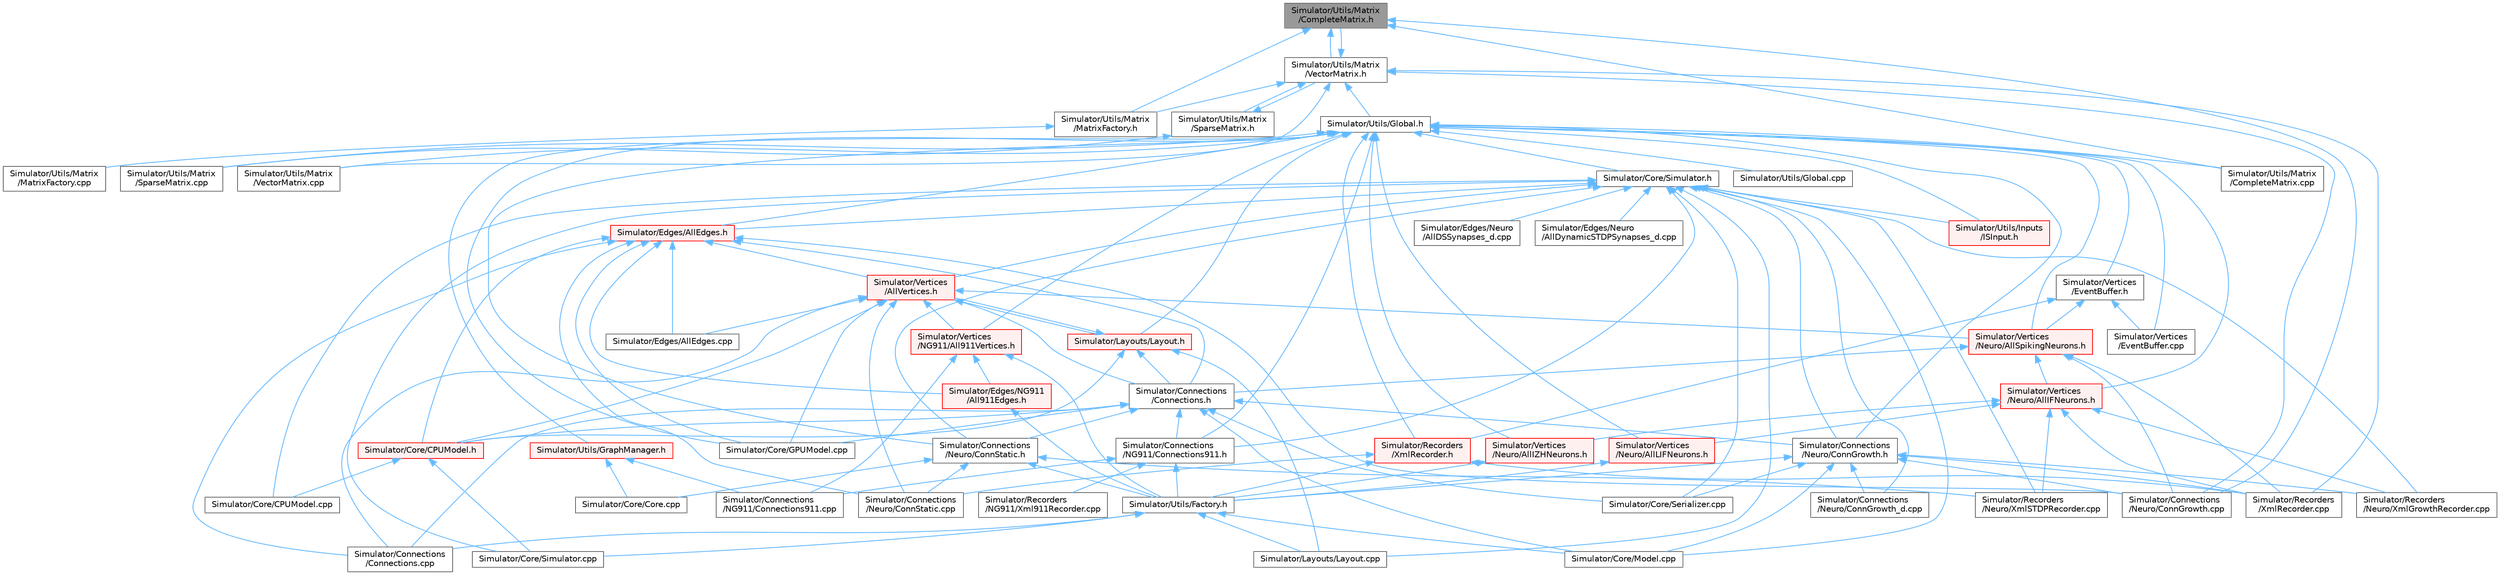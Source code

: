 digraph "Simulator/Utils/Matrix/CompleteMatrix.h"
{
 // LATEX_PDF_SIZE
  bgcolor="transparent";
  edge [fontname=Helvetica,fontsize=10,labelfontname=Helvetica,labelfontsize=10];
  node [fontname=Helvetica,fontsize=10,shape=box,height=0.2,width=0.4];
  Node1 [id="Node000001",label="Simulator/Utils/Matrix\l/CompleteMatrix.h",height=0.2,width=0.4,color="gray40", fillcolor="grey60", style="filled", fontcolor="black",tooltip="An efficient implementation of a dynamically-allocated 2D array."];
  Node1 -> Node2 [id="edge1_Node000001_Node000002",dir="back",color="steelblue1",style="solid",tooltip=" "];
  Node2 [id="Node000002",label="Simulator/Connections\l/Neuro/ConnGrowth.cpp",height=0.2,width=0.4,color="grey40", fillcolor="white", style="filled",URL="$_conn_growth_8cpp.html",tooltip="The model of the activity-dependent neurite outgrowth."];
  Node1 -> Node3 [id="edge2_Node000001_Node000003",dir="back",color="steelblue1",style="solid",tooltip=" "];
  Node3 [id="Node000003",label="Simulator/Utils/Matrix\l/CompleteMatrix.cpp",height=0.2,width=0.4,color="grey40", fillcolor="white", style="filled",URL="$_complete_matrix_8cpp.html",tooltip="An efficient implementation of a dynamically-allocated 2D array."];
  Node1 -> Node4 [id="edge3_Node000001_Node000004",dir="back",color="steelblue1",style="solid",tooltip=" "];
  Node4 [id="Node000004",label="Simulator/Utils/Matrix\l/MatrixFactory.h",height=0.2,width=0.4,color="grey40", fillcolor="white", style="filled",URL="$_matrix_factory_8h.html",tooltip="Deserializes Matrices from XML."];
  Node4 -> Node5 [id="edge4_Node000004_Node000005",dir="back",color="steelblue1",style="solid",tooltip=" "];
  Node5 [id="Node000005",label="Simulator/Utils/Matrix\l/MatrixFactory.cpp",height=0.2,width=0.4,color="grey40", fillcolor="white", style="filled",URL="$_matrix_factory_8cpp.html",tooltip="Deserializes Matrices from XML."];
  Node1 -> Node6 [id="edge5_Node000001_Node000006",dir="back",color="steelblue1",style="solid",tooltip=" "];
  Node6 [id="Node000006",label="Simulator/Utils/Matrix\l/VectorMatrix.h",height=0.2,width=0.4,color="grey40", fillcolor="white", style="filled",URL="$_vector_matrix_8h.html",tooltip="An efficient implementation of a dynamically-allocated 1D array."];
  Node6 -> Node2 [id="edge6_Node000006_Node000002",dir="back",color="steelblue1",style="solid",tooltip=" "];
  Node6 -> Node7 [id="edge7_Node000006_Node000007",dir="back",color="steelblue1",style="solid",tooltip=" "];
  Node7 [id="Node000007",label="Simulator/Recorders\l/XmlRecorder.cpp",height=0.2,width=0.4,color="grey40", fillcolor="white", style="filled",URL="$_xml_recorder_8cpp.html",tooltip="An implementation for recording spikes history on xml file."];
  Node6 -> Node8 [id="edge8_Node000006_Node000008",dir="back",color="steelblue1",style="solid",tooltip=" "];
  Node8 [id="Node000008",label="Simulator/Utils/Global.h",height=0.2,width=0.4,color="grey40", fillcolor="white", style="filled",URL="$_global_8h.html",tooltip="Globally available functions/variables and default parameter values."];
  Node8 -> Node9 [id="edge9_Node000008_Node000009",dir="back",color="steelblue1",style="solid",tooltip=" "];
  Node9 [id="Node000009",label="Simulator/Connections\l/NG911/Connections911.h",height=0.2,width=0.4,color="grey40", fillcolor="white", style="filled",URL="$_connections911_8h.html",tooltip="The model of the static network."];
  Node9 -> Node10 [id="edge10_Node000009_Node000010",dir="back",color="steelblue1",style="solid",tooltip=" "];
  Node10 [id="Node000010",label="Simulator/Connections\l/NG911/Connections911.cpp",height=0.2,width=0.4,color="grey40", fillcolor="white", style="filled",URL="$_connections911_8cpp.html",tooltip="The model of the static network."];
  Node9 -> Node11 [id="edge11_Node000009_Node000011",dir="back",color="steelblue1",style="solid",tooltip=" "];
  Node11 [id="Node000011",label="Simulator/Recorders\l/NG911/Xml911Recorder.cpp",height=0.2,width=0.4,color="grey40", fillcolor="white", style="filled",URL="$_xml911_recorder_8cpp.html",tooltip="Header file for Xml911Recorder.h."];
  Node9 -> Node12 [id="edge12_Node000009_Node000012",dir="back",color="steelblue1",style="solid",tooltip=" "];
  Node12 [id="Node000012",label="Simulator/Utils/Factory.h",height=0.2,width=0.4,color="grey40", fillcolor="white", style="filled",URL="$_factory_8h.html",tooltip="A factory template for creating factory class for any subsystem that requires a factory to create a (..."];
  Node12 -> Node13 [id="edge13_Node000012_Node000013",dir="back",color="steelblue1",style="solid",tooltip=" "];
  Node13 [id="Node000013",label="Simulator/Connections\l/Connections.cpp",height=0.2,width=0.4,color="grey40", fillcolor="white", style="filled",URL="$_connections_8cpp.html",tooltip="Methods for creating and updating connections."];
  Node12 -> Node14 [id="edge14_Node000012_Node000014",dir="back",color="steelblue1",style="solid",tooltip=" "];
  Node14 [id="Node000014",label="Simulator/Core/Model.cpp",height=0.2,width=0.4,color="grey40", fillcolor="white", style="filled",URL="$_model_8cpp.html",tooltip="Implementation of Model for the graph-based networks."];
  Node12 -> Node15 [id="edge15_Node000012_Node000015",dir="back",color="steelblue1",style="solid",tooltip=" "];
  Node15 [id="Node000015",label="Simulator/Core/Simulator.cpp",height=0.2,width=0.4,color="grey40", fillcolor="white", style="filled",URL="$_simulator_8cpp.html",tooltip="Platform independent base class for the Brain Grid simulator. Simulator is a singleton class (a class..."];
  Node12 -> Node16 [id="edge16_Node000012_Node000016",dir="back",color="steelblue1",style="solid",tooltip=" "];
  Node16 [id="Node000016",label="Simulator/Layouts/Layout.cpp",height=0.2,width=0.4,color="grey40", fillcolor="white", style="filled",URL="$_layout_8cpp.html",tooltip="The Layout class defines the layout of neurons in neural networks."];
  Node8 -> Node17 [id="edge17_Node000008_Node000017",dir="back",color="steelblue1",style="solid",tooltip=" "];
  Node17 [id="Node000017",label="Simulator/Connections\l/Neuro/ConnGrowth.h",height=0.2,width=0.4,color="grey40", fillcolor="white", style="filled",URL="$_conn_growth_8h.html",tooltip="The model of the activity-dependent neurite outgrowth."];
  Node17 -> Node2 [id="edge18_Node000017_Node000002",dir="back",color="steelblue1",style="solid",tooltip=" "];
  Node17 -> Node18 [id="edge19_Node000017_Node000018",dir="back",color="steelblue1",style="solid",tooltip=" "];
  Node18 [id="Node000018",label="Simulator/Connections\l/Neuro/ConnGrowth_d.cpp",height=0.2,width=0.4,color="grey40", fillcolor="white", style="filled",URL="$_conn_growth__d_8cpp.html",tooltip="Update the weights of the Synapses in the simulation."];
  Node17 -> Node14 [id="edge20_Node000017_Node000014",dir="back",color="steelblue1",style="solid",tooltip=" "];
  Node17 -> Node19 [id="edge21_Node000017_Node000019",dir="back",color="steelblue1",style="solid",tooltip=" "];
  Node19 [id="Node000019",label="Simulator/Core/Serializer.cpp",height=0.2,width=0.4,color="grey40", fillcolor="white", style="filled",URL="$_serializer_8cpp.html",tooltip="Handles implementation details of serialization and deserialization of synapses."];
  Node17 -> Node20 [id="edge22_Node000017_Node000020",dir="back",color="steelblue1",style="solid",tooltip=" "];
  Node20 [id="Node000020",label="Simulator/Recorders\l/Neuro/XmlGrowthRecorder.cpp",height=0.2,width=0.4,color="grey40", fillcolor="white", style="filled",URL="$_xml_growth_recorder_8cpp.html",tooltip="An implementation for recording spikes history in an XML file for growth simulations."];
  Node17 -> Node7 [id="edge23_Node000017_Node000007",dir="back",color="steelblue1",style="solid",tooltip=" "];
  Node17 -> Node12 [id="edge24_Node000017_Node000012",dir="back",color="steelblue1",style="solid",tooltip=" "];
  Node8 -> Node21 [id="edge25_Node000008_Node000021",dir="back",color="steelblue1",style="solid",tooltip=" "];
  Node21 [id="Node000021",label="Simulator/Connections\l/Neuro/ConnStatic.h",height=0.2,width=0.4,color="grey40", fillcolor="white", style="filled",URL="$_conn_static_8h.html",tooltip="The model of the small world network."];
  Node21 -> Node22 [id="edge26_Node000021_Node000022",dir="back",color="steelblue1",style="solid",tooltip=" "];
  Node22 [id="Node000022",label="Simulator/Connections\l/Neuro/ConnStatic.cpp",height=0.2,width=0.4,color="grey40", fillcolor="white", style="filled",URL="$_conn_static_8cpp.html",tooltip="The model of the small world network."];
  Node21 -> Node23 [id="edge27_Node000021_Node000023",dir="back",color="steelblue1",style="solid",tooltip=" "];
  Node23 [id="Node000023",label="Simulator/Core/Core.cpp",height=0.2,width=0.4,color="grey40", fillcolor="white", style="filled",URL="$_core_8cpp.html",tooltip="Orchestrates most functionality in the simulation."];
  Node21 -> Node24 [id="edge28_Node000021_Node000024",dir="back",color="steelblue1",style="solid",tooltip=" "];
  Node24 [id="Node000024",label="Simulator/Recorders\l/Neuro/XmlSTDPRecorder.cpp",height=0.2,width=0.4,color="grey40", fillcolor="white", style="filled",URL="$_xml_s_t_d_p_recorder_8cpp_source.html",tooltip=" "];
  Node21 -> Node12 [id="edge29_Node000021_Node000012",dir="back",color="steelblue1",style="solid",tooltip=" "];
  Node8 -> Node25 [id="edge30_Node000008_Node000025",dir="back",color="steelblue1",style="solid",tooltip=" "];
  Node25 [id="Node000025",label="Simulator/Core/GPUModel.cpp",height=0.2,width=0.4,color="grey40", fillcolor="white", style="filled",URL="$_g_p_u_model_8cpp.html",tooltip="Implementation of Model for the spiking neural networks."];
  Node8 -> Node26 [id="edge31_Node000008_Node000026",dir="back",color="steelblue1",style="solid",tooltip=" "];
  Node26 [id="Node000026",label="Simulator/Core/Simulator.h",height=0.2,width=0.4,color="grey40", fillcolor="white", style="filled",URL="$_simulator_8h.html",tooltip="Platform independent base class for the Brain Grid simulator. Simulator is a singleton class (a class..."];
  Node26 -> Node9 [id="edge32_Node000026_Node000009",dir="back",color="steelblue1",style="solid",tooltip=" "];
  Node26 -> Node17 [id="edge33_Node000026_Node000017",dir="back",color="steelblue1",style="solid",tooltip=" "];
  Node26 -> Node18 [id="edge34_Node000026_Node000018",dir="back",color="steelblue1",style="solid",tooltip=" "];
  Node26 -> Node21 [id="edge35_Node000026_Node000021",dir="back",color="steelblue1",style="solid",tooltip=" "];
  Node26 -> Node27 [id="edge36_Node000026_Node000027",dir="back",color="steelblue1",style="solid",tooltip=" "];
  Node27 [id="Node000027",label="Simulator/Core/CPUModel.cpp",height=0.2,width=0.4,color="grey40", fillcolor="white", style="filled",URL="$_c_p_u_model_8cpp.html",tooltip="Implementation of Model for graph-based networks."];
  Node26 -> Node14 [id="edge37_Node000026_Node000014",dir="back",color="steelblue1",style="solid",tooltip=" "];
  Node26 -> Node19 [id="edge38_Node000026_Node000019",dir="back",color="steelblue1",style="solid",tooltip=" "];
  Node26 -> Node15 [id="edge39_Node000026_Node000015",dir="back",color="steelblue1",style="solid",tooltip=" "];
  Node26 -> Node28 [id="edge40_Node000026_Node000028",dir="back",color="steelblue1",style="solid",tooltip=" "];
  Node28 [id="Node000028",label="Simulator/Edges/AllEdges.h",height=0.2,width=0.4,color="red", fillcolor="#FFF0F0", style="filled",URL="$_all_edges_8h.html",tooltip="An interface and top level implementation for edge classes."];
  Node28 -> Node13 [id="edge41_Node000028_Node000013",dir="back",color="steelblue1",style="solid",tooltip=" "];
  Node28 -> Node29 [id="edge42_Node000028_Node000029",dir="back",color="steelblue1",style="solid",tooltip=" "];
  Node29 [id="Node000029",label="Simulator/Connections\l/Connections.h",height=0.2,width=0.4,color="grey40", fillcolor="white", style="filled",URL="$_connections_8h.html",tooltip="The base class of all connections classes."];
  Node29 -> Node13 [id="edge43_Node000029_Node000013",dir="back",color="steelblue1",style="solid",tooltip=" "];
  Node29 -> Node9 [id="edge44_Node000029_Node000009",dir="back",color="steelblue1",style="solid",tooltip=" "];
  Node29 -> Node17 [id="edge45_Node000029_Node000017",dir="back",color="steelblue1",style="solid",tooltip=" "];
  Node29 -> Node21 [id="edge46_Node000029_Node000021",dir="back",color="steelblue1",style="solid",tooltip=" "];
  Node29 -> Node30 [id="edge47_Node000029_Node000030",dir="back",color="steelblue1",style="solid",tooltip=" "];
  Node30 [id="Node000030",label="Simulator/Core/CPUModel.h",height=0.2,width=0.4,color="red", fillcolor="#FFF0F0", style="filled",URL="$_c_p_u_model_8h.html",tooltip="Implementation of Model for execution on CPU (single core)."];
  Node30 -> Node27 [id="edge48_Node000030_Node000027",dir="back",color="steelblue1",style="solid",tooltip=" "];
  Node30 -> Node15 [id="edge49_Node000030_Node000015",dir="back",color="steelblue1",style="solid",tooltip=" "];
  Node29 -> Node25 [id="edge50_Node000029_Node000025",dir="back",color="steelblue1",style="solid",tooltip=" "];
  Node29 -> Node14 [id="edge51_Node000029_Node000014",dir="back",color="steelblue1",style="solid",tooltip=" "];
  Node29 -> Node19 [id="edge52_Node000029_Node000019",dir="back",color="steelblue1",style="solid",tooltip=" "];
  Node28 -> Node2 [id="edge53_Node000028_Node000002",dir="back",color="steelblue1",style="solid",tooltip=" "];
  Node28 -> Node22 [id="edge54_Node000028_Node000022",dir="back",color="steelblue1",style="solid",tooltip=" "];
  Node28 -> Node30 [id="edge55_Node000028_Node000030",dir="back",color="steelblue1",style="solid",tooltip=" "];
  Node28 -> Node25 [id="edge56_Node000028_Node000025",dir="back",color="steelblue1",style="solid",tooltip=" "];
  Node28 -> Node32 [id="edge57_Node000028_Node000032",dir="back",color="steelblue1",style="solid",tooltip=" "];
  Node32 [id="Node000032",label="Simulator/Edges/AllEdges.cpp",height=0.2,width=0.4,color="grey40", fillcolor="white", style="filled",URL="$_all_edges_8cpp.html",tooltip="A container of all edge data."];
  Node28 -> Node33 [id="edge58_Node000028_Node000033",dir="back",color="steelblue1",style="solid",tooltip=" "];
  Node33 [id="Node000033",label="Simulator/Edges/NG911\l/All911Edges.h",height=0.2,width=0.4,color="red", fillcolor="#FFF0F0", style="filled",URL="$_all911_edges_8h.html",tooltip="A container of all 911 edge data."];
  Node33 -> Node12 [id="edge59_Node000033_Node000012",dir="back",color="steelblue1",style="solid",tooltip=" "];
  Node28 -> Node74 [id="edge60_Node000028_Node000074",dir="back",color="steelblue1",style="solid",tooltip=" "];
  Node74 [id="Node000074",label="Simulator/Vertices\l/AllVertices.h",height=0.2,width=0.4,color="red", fillcolor="#FFF0F0", style="filled",URL="$_all_vertices_8h.html",tooltip="A container of the base class of all vertex data."];
  Node74 -> Node13 [id="edge61_Node000074_Node000013",dir="back",color="steelblue1",style="solid",tooltip=" "];
  Node74 -> Node29 [id="edge62_Node000074_Node000029",dir="back",color="steelblue1",style="solid",tooltip=" "];
  Node74 -> Node22 [id="edge63_Node000074_Node000022",dir="back",color="steelblue1",style="solid",tooltip=" "];
  Node74 -> Node30 [id="edge64_Node000074_Node000030",dir="back",color="steelblue1",style="solid",tooltip=" "];
  Node74 -> Node25 [id="edge65_Node000074_Node000025",dir="back",color="steelblue1",style="solid",tooltip=" "];
  Node74 -> Node32 [id="edge66_Node000074_Node000032",dir="back",color="steelblue1",style="solid",tooltip=" "];
  Node74 -> Node88 [id="edge67_Node000074_Node000088",dir="back",color="steelblue1",style="solid",tooltip=" "];
  Node88 [id="Node000088",label="Simulator/Layouts/Layout.h",height=0.2,width=0.4,color="red", fillcolor="#FFF0F0", style="filled",URL="$_layout_8h.html",tooltip="The Layout class defines the layout of neurons in neural networks."];
  Node88 -> Node29 [id="edge68_Node000088_Node000029",dir="back",color="steelblue1",style="solid",tooltip=" "];
  Node88 -> Node30 [id="edge69_Node000088_Node000030",dir="back",color="steelblue1",style="solid",tooltip=" "];
  Node88 -> Node16 [id="edge70_Node000088_Node000016",dir="back",color="steelblue1",style="solid",tooltip=" "];
  Node88 -> Node74 [id="edge71_Node000088_Node000074",dir="back",color="steelblue1",style="solid",tooltip=" "];
  Node74 -> Node97 [id="edge72_Node000074_Node000097",dir="back",color="steelblue1",style="solid",tooltip=" "];
  Node97 [id="Node000097",label="Simulator/Vertices\l/NG911/All911Vertices.h",height=0.2,width=0.4,color="red", fillcolor="#FFF0F0", style="filled",URL="$_all911_vertices_8h.html",tooltip="A container of all 911 vertex data."];
  Node97 -> Node10 [id="edge73_Node000097_Node000010",dir="back",color="steelblue1",style="solid",tooltip=" "];
  Node97 -> Node33 [id="edge74_Node000097_Node000033",dir="back",color="steelblue1",style="solid",tooltip=" "];
  Node97 -> Node12 [id="edge75_Node000097_Node000012",dir="back",color="steelblue1",style="solid",tooltip=" "];
  Node74 -> Node66 [id="edge76_Node000074_Node000066",dir="back",color="steelblue1",style="solid",tooltip=" "];
  Node66 [id="Node000066",label="Simulator/Vertices\l/Neuro/AllSpikingNeurons.h",height=0.2,width=0.4,color="red", fillcolor="#FFF0F0", style="filled",URL="$_all_spiking_neurons_8h.html",tooltip="A container of all spiking neuron data."];
  Node66 -> Node29 [id="edge77_Node000066_Node000029",dir="back",color="steelblue1",style="solid",tooltip=" "];
  Node66 -> Node2 [id="edge78_Node000066_Node000002",dir="back",color="steelblue1",style="solid",tooltip=" "];
  Node66 -> Node7 [id="edge79_Node000066_Node000007",dir="back",color="steelblue1",style="solid",tooltip=" "];
  Node66 -> Node67 [id="edge80_Node000066_Node000067",dir="back",color="steelblue1",style="solid",tooltip=" "];
  Node67 [id="Node000067",label="Simulator/Vertices\l/Neuro/AllIFNeurons.h",height=0.2,width=0.4,color="red", fillcolor="#FFF0F0", style="filled",URL="$_all_i_f_neurons_8h.html",tooltip="A container of all Integate and Fire (IF) neuron data."];
  Node67 -> Node20 [id="edge81_Node000067_Node000020",dir="back",color="steelblue1",style="solid",tooltip=" "];
  Node67 -> Node24 [id="edge82_Node000067_Node000024",dir="back",color="steelblue1",style="solid",tooltip=" "];
  Node67 -> Node7 [id="edge83_Node000067_Node000007",dir="back",color="steelblue1",style="solid",tooltip=" "];
  Node67 -> Node71 [id="edge84_Node000067_Node000071",dir="back",color="steelblue1",style="solid",tooltip=" "];
  Node71 [id="Node000071",label="Simulator/Vertices\l/Neuro/AllIZHNeurons.h",height=0.2,width=0.4,color="red", fillcolor="#FFF0F0", style="filled",URL="$_all_i_z_h_neurons_8h.html",tooltip="A container of all Izhikevich neuron data."];
  Node71 -> Node12 [id="edge85_Node000071_Node000012",dir="back",color="steelblue1",style="solid",tooltip=" "];
  Node67 -> Node63 [id="edge86_Node000067_Node000063",dir="back",color="steelblue1",style="solid",tooltip=" "];
  Node63 [id="Node000063",label="Simulator/Vertices\l/Neuro/AllLIFNeurons.h",height=0.2,width=0.4,color="red", fillcolor="#FFF0F0", style="filled",URL="$_all_l_i_f_neurons_8h.html",tooltip="A container of all LIF neuron data."];
  Node63 -> Node12 [id="edge87_Node000063_Node000012",dir="back",color="steelblue1",style="solid",tooltip=" "];
  Node26 -> Node40 [id="edge88_Node000026_Node000040",dir="back",color="steelblue1",style="solid",tooltip=" "];
  Node40 [id="Node000040",label="Simulator/Edges/Neuro\l/AllDSSynapses_d.cpp",height=0.2,width=0.4,color="grey40", fillcolor="white", style="filled",URL="$_all_d_s_synapses__d_8cpp.html",tooltip="A container of all DS synapse data."];
  Node26 -> Node47 [id="edge89_Node000026_Node000047",dir="back",color="steelblue1",style="solid",tooltip=" "];
  Node47 [id="Node000047",label="Simulator/Edges/Neuro\l/AllDynamicSTDPSynapses_d.cpp",height=0.2,width=0.4,color="grey40", fillcolor="white", style="filled",URL="$_all_dynamic_s_t_d_p_synapses__d_8cpp.html",tooltip="A container of all dynamic STDP synapse data."];
  Node26 -> Node16 [id="edge90_Node000026_Node000016",dir="back",color="steelblue1",style="solid",tooltip=" "];
  Node26 -> Node20 [id="edge91_Node000026_Node000020",dir="back",color="steelblue1",style="solid",tooltip=" "];
  Node26 -> Node24 [id="edge92_Node000026_Node000024",dir="back",color="steelblue1",style="solid",tooltip=" "];
  Node26 -> Node80 [id="edge93_Node000026_Node000080",dir="back",color="steelblue1",style="solid",tooltip=" "];
  Node80 [id="Node000080",label="Simulator/Utils/Inputs\l/ISInput.h",height=0.2,width=0.4,color="red", fillcolor="#FFF0F0", style="filled",URL="$_i_s_input_8h.html",tooltip="An interface for stimulus input classes."];
  Node26 -> Node74 [id="edge94_Node000026_Node000074",dir="back",color="steelblue1",style="solid",tooltip=" "];
  Node8 -> Node28 [id="edge95_Node000008_Node000028",dir="back",color="steelblue1",style="solid",tooltip=" "];
  Node8 -> Node88 [id="edge96_Node000008_Node000088",dir="back",color="steelblue1",style="solid",tooltip=" "];
  Node8 -> Node79 [id="edge97_Node000008_Node000079",dir="back",color="steelblue1",style="solid",tooltip=" "];
  Node79 [id="Node000079",label="Simulator/Recorders\l/XmlRecorder.h",height=0.2,width=0.4,color="red", fillcolor="#FFF0F0", style="filled",URL="$_xml_recorder_8h.html",tooltip="An implementation for recording spikes history on xml file."];
  Node79 -> Node22 [id="edge98_Node000079_Node000022",dir="back",color="steelblue1",style="solid",tooltip=" "];
  Node79 -> Node7 [id="edge99_Node000079_Node000007",dir="back",color="steelblue1",style="solid",tooltip=" "];
  Node79 -> Node12 [id="edge100_Node000079_Node000012",dir="back",color="steelblue1",style="solid",tooltip=" "];
  Node8 -> Node98 [id="edge101_Node000008_Node000098",dir="back",color="steelblue1",style="solid",tooltip=" "];
  Node98 [id="Node000098",label="Simulator/Utils/Global.cpp",height=0.2,width=0.4,color="grey40", fillcolor="white", style="filled",URL="$_global_8cpp.html",tooltip="Globally available functions/variables and default parameter values."];
  Node8 -> Node99 [id="edge102_Node000008_Node000099",dir="back",color="steelblue1",style="solid",tooltip=" "];
  Node99 [id="Node000099",label="Simulator/Utils/GraphManager.h",height=0.2,width=0.4,color="red", fillcolor="#FFF0F0", style="filled",URL="$_graph_manager_8h.html",tooltip="A basic Template Circular Buffer."];
  Node99 -> Node10 [id="edge103_Node000099_Node000010",dir="back",color="steelblue1",style="solid",tooltip=" "];
  Node99 -> Node23 [id="edge104_Node000099_Node000023",dir="back",color="steelblue1",style="solid",tooltip=" "];
  Node8 -> Node80 [id="edge105_Node000008_Node000080",dir="back",color="steelblue1",style="solid",tooltip=" "];
  Node8 -> Node3 [id="edge106_Node000008_Node000003",dir="back",color="steelblue1",style="solid",tooltip=" "];
  Node8 -> Node101 [id="edge107_Node000008_Node000101",dir="back",color="steelblue1",style="solid",tooltip=" "];
  Node101 [id="Node000101",label="Simulator/Utils/Matrix\l/SparseMatrix.cpp",height=0.2,width=0.4,color="grey40", fillcolor="white", style="filled",URL="$_sparse_matrix_8cpp.html",tooltip="An efficient implementation of a dynamically-allocated 2D sparse array. Self-allocating and de-alloca..."];
  Node8 -> Node102 [id="edge108_Node000008_Node000102",dir="back",color="steelblue1",style="solid",tooltip=" "];
  Node102 [id="Node000102",label="Simulator/Utils/Matrix\l/VectorMatrix.cpp",height=0.2,width=0.4,color="grey40", fillcolor="white", style="filled",URL="$_vector_matrix_8cpp.html",tooltip="An efficient implementation of a dynamically-allocated 1D array."];
  Node8 -> Node103 [id="edge109_Node000008_Node000103",dir="back",color="steelblue1",style="solid",tooltip=" "];
  Node103 [id="Node000103",label="Simulator/Vertices\l/EventBuffer.cpp",height=0.2,width=0.4,color="grey40", fillcolor="white", style="filled",URL="$_event_buffer_8cpp.html",tooltip="Encapsulation of vertex event buffering."];
  Node8 -> Node104 [id="edge110_Node000008_Node000104",dir="back",color="steelblue1",style="solid",tooltip=" "];
  Node104 [id="Node000104",label="Simulator/Vertices\l/EventBuffer.h",height=0.2,width=0.4,color="grey40", fillcolor="white", style="filled",URL="$_event_buffer_8h.html",tooltip="Encapsulation of vertex event buffering."];
  Node104 -> Node79 [id="edge111_Node000104_Node000079",dir="back",color="steelblue1",style="solid",tooltip=" "];
  Node104 -> Node103 [id="edge112_Node000104_Node000103",dir="back",color="steelblue1",style="solid",tooltip=" "];
  Node104 -> Node66 [id="edge113_Node000104_Node000066",dir="back",color="steelblue1",style="solid",tooltip=" "];
  Node8 -> Node97 [id="edge114_Node000008_Node000097",dir="back",color="steelblue1",style="solid",tooltip=" "];
  Node8 -> Node67 [id="edge115_Node000008_Node000067",dir="back",color="steelblue1",style="solid",tooltip=" "];
  Node8 -> Node71 [id="edge116_Node000008_Node000071",dir="back",color="steelblue1",style="solid",tooltip=" "];
  Node8 -> Node63 [id="edge117_Node000008_Node000063",dir="back",color="steelblue1",style="solid",tooltip=" "];
  Node8 -> Node66 [id="edge118_Node000008_Node000066",dir="back",color="steelblue1",style="solid",tooltip=" "];
  Node6 -> Node1 [id="edge119_Node000006_Node000001",dir="back",color="steelblue1",style="solid",tooltip=" "];
  Node6 -> Node4 [id="edge120_Node000006_Node000004",dir="back",color="steelblue1",style="solid",tooltip=" "];
  Node6 -> Node105 [id="edge121_Node000006_Node000105",dir="back",color="steelblue1",style="solid",tooltip=" "];
  Node105 [id="Node000105",label="Simulator/Utils/Matrix\l/SparseMatrix.h",height=0.2,width=0.4,color="grey40", fillcolor="white", style="filled",URL="$_sparse_matrix_8h.html",tooltip="An efficient implementation of a dynamically-allocated 2D sparse array."];
  Node105 -> Node101 [id="edge122_Node000105_Node000101",dir="back",color="steelblue1",style="solid",tooltip=" "];
  Node105 -> Node6 [id="edge123_Node000105_Node000006",dir="back",color="steelblue1",style="solid",tooltip=" "];
  Node6 -> Node102 [id="edge124_Node000006_Node000102",dir="back",color="steelblue1",style="solid",tooltip=" "];
}
